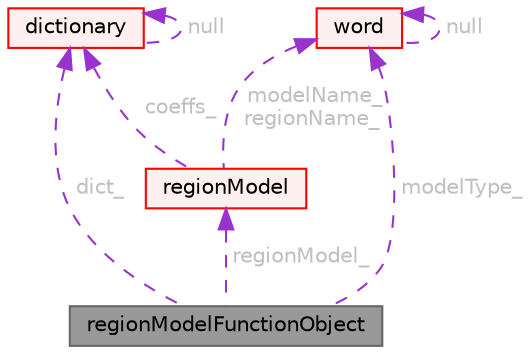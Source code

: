 digraph "regionModelFunctionObject"
{
 // LATEX_PDF_SIZE
  bgcolor="transparent";
  edge [fontname=Helvetica,fontsize=10,labelfontname=Helvetica,labelfontsize=10];
  node [fontname=Helvetica,fontsize=10,shape=box,height=0.2,width=0.4];
  Node1 [id="Node000001",label="regionModelFunctionObject",height=0.2,width=0.4,color="gray40", fillcolor="grey60", style="filled", fontcolor="black",tooltip="Region model function object base class."];
  Node2 -> Node1 [id="edge1_Node000001_Node000002",dir="back",color="darkorchid3",style="dashed",tooltip=" ",label=" dict_",fontcolor="grey" ];
  Node2 [id="Node000002",label="dictionary",height=0.2,width=0.4,color="red", fillcolor="#FFF0F0", style="filled",URL="$classFoam_1_1dictionary.html",tooltip="A list of keyword definitions, which are a keyword followed by a number of values (eg,..."];
  Node2 -> Node2 [id="edge2_Node000002_Node000002",dir="back",color="darkorchid3",style="dashed",tooltip=" ",label=" null",fontcolor="grey" ];
  Node8 -> Node1 [id="edge3_Node000001_Node000008",dir="back",color="darkorchid3",style="dashed",tooltip=" ",label=" regionModel_",fontcolor="grey" ];
  Node8 [id="Node000008",label="regionModel",height=0.2,width=0.4,color="red", fillcolor="#FFF0F0", style="filled",URL="$classFoam_1_1regionModels_1_1regionModel.html",tooltip="Base class for region models."];
  Node23 -> Node8 [id="edge4_Node000008_Node000023",dir="back",color="darkorchid3",style="dashed",tooltip=" ",label=" modelName_\nregionName_",fontcolor="grey" ];
  Node23 [id="Node000023",label="word",height=0.2,width=0.4,color="red", fillcolor="#FFF0F0", style="filled",URL="$classFoam_1_1word.html",tooltip="A class for handling words, derived from Foam::string."];
  Node23 -> Node23 [id="edge5_Node000023_Node000023",dir="back",color="darkorchid3",style="dashed",tooltip=" ",label=" null",fontcolor="grey" ];
  Node2 -> Node8 [id="edge6_Node000008_Node000002",dir="back",color="darkorchid3",style="dashed",tooltip=" ",label=" coeffs_",fontcolor="grey" ];
  Node23 -> Node1 [id="edge7_Node000001_Node000023",dir="back",color="darkorchid3",style="dashed",tooltip=" ",label=" modelType_",fontcolor="grey" ];
}
